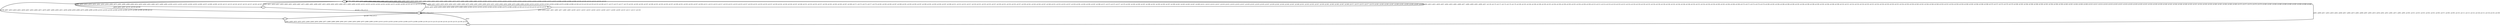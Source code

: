digraph G {
        node [style=rounded, penwidth=3, fontsize=20, shape=oval];
        "b" -> "b" [label="@798, @806, @814, @822, @830, @838, @846, @854, @862, @870, @878, @886, @894, @902, @910, @918, @926, @927, @931, @944, @945, @954, @955, @964, @965, @974, @975, @984, @985, @994, @995, @1004, @1005, @1014, @1015, @1024, @1025, @1034, @1035, @1044, @1045, @1054, @1055, @1064, @1065, @1074, @1075, @1084, @1085, @1094, @1095, @1104, @1105, @1114, @1115, @1124, @1125", color=black,arrowsize=1,style=bold,penwidth=3,fontsize=20];
"b" -> "8" [label="@799, @807, @815, @823, @831, @839, @847, @855, @863, @871, @879, @887, @895, @903, @911, @939, @949, @959, @969, @979, @989, @999, @1009, @1019, @1029, @1039, @1049, @1059, @1069, @1079, @1089, @1099, @1109, @1119", color=black,arrowsize=1,style=bold,penwidth=3,fontsize=20];
"8" -> "9" [label="@800, @808, @816, @824, @832, @840, @848, @856, @864, @872, @880, @888, @896, @904, @912, @940, @950, @960, @970, @980, @990, @1000, @1010, @1020, @1030, @1040, @1050, @1060, @1070, @1080, @1090, @1100, @1110, @1120, @1140, @1145, @1150, @1155, @1160, @1165", color=black,arrowsize=1,style=bold,penwidth=3,fontsize=20];
"9" -> "b" [label="@801, @809, @817, @825, @833, @841, @849, @857, @865, @873, @881, @889, @897, @905, @913, @934, @941, @951, @961, @971, @981, @991, @1001, @1011, @1021, @1031, @1041, @1051, @1061, @1071, @1081, @1091, @1101, @1111, @1121, @1141, @1146, @1151, @1156, @1161, @1166", color=black,arrowsize=1,style=bold,penwidth=3,fontsize=20];
"b" -> "a" [label="@802, @810, @818, @826, @834, @842, @850, @858, @866, @874, @882, @890, @898, @906, @914, @935, @942, @952, @962, @972, @982, @992, @1002, @1012, @1022, @1032, @1042, @1052, @1062, @1072, @1082, @1092, @1102, @1112, @1122, @1142, @1147, @1152, @1157, @1162, @1167", color=black,arrowsize=1,style=bold,penwidth=3,fontsize=20];
"a" -> "b" [label="@803, @811, @819, @827, @835, @843, @851, @859, @867, @875, @883, @891, @899, @907, @915, @936, @943, @953, @963, @973, @983, @993, @1003, @1013, @1023, @1033, @1043, @1053, @1063, @1073, @1083, @1093, @1103, @1113, @1123, @1168", color=black,arrowsize=1,style=bold,penwidth=3,fontsize=20];
"b" -> "c" [label="@804, @812, @820, @828, @836, @844, @852, @860, @868, @876, @884, @892, @900, @908, @916, @921, @928, @946, @956, @966, @976, @986, @996, @1006, @1016, @1026, @1036, @1046, @1056, @1066, @1076, @1086, @1096, @1106, @1116, @1126, @1129, @1135, @1169, @1171, @1173, @1175, @1177, @1179, @1181, @1183, @1185, @1187, @1189, @1191, @1193, @1195, @1197, @1199, @1201, @1203, @1205, @1207, @1209, @1211, @1213, @1215, @1217, @1219, @1221, @1223, @1225, @1227, @1229, @1231, @1233, @1235, @1237, @1239, @1241, @1243, @1245, @1247, @1249, @1251, @1253, @1255, @1257, @1259, @1261, @1263, @1265, @1267, @1269, @1271, @1273, @1275, @1277, @1279, @1281, @1283, @1285, @1287, @1289, @1291, @1293, @1295, @1297, @1299, @1301, @1303, @1305, @1307, @1309, @1311, @1313, @1315, @1317, @1319, @1321, @1323, @1325, @1327, @1329, @1331, @1333, @1335, @1337, @1339, @1341, @1343, @1345, @1347, @1349, @1351, @1353, @1355, @1357, @1359, @1361, @1363, @1365, @1367, @1369, @1371, @1373, @1375, @1377, @1379, @1381, @1383, @1385, @1387, @1389, @1391, @1393, @1395, @1397, @1399, @1401, @1403, @1405, @1407, @1409, @1411, @1413, @1415, @1417, @1419, @1421, @1423, @1425, @1427, @1429, @1431, @1433, @1435, @1437, @1439, @1441, @1443, @1445, @1447, @1449, @1451, @1453, @1455, @1457, @1459, @1461, @1463, @1465, @1467, @1469, @1471, @1473, @1475, @1477, @1479, @1481, @1483, @1485, @1487, @1489, @1491, @1493, @1495, @1497, @1499", color=black,arrowsize=1,style=bold,penwidth=3,fontsize=20];
"c" -> "b" [label="@805, @813, @821, @829, @837, @845, @853, @861, @869, @877, @885, @893, @901, @909, @917, @1130, @1170, @1172, @1174, @1176, @1178, @1180, @1182, @1184, @1186, @1188, @1190, @1192, @1194, @1196, @1198, @1200, @1202, @1204, @1206, @1208, @1210, @1212, @1214, @1216, @1218, @1220, @1222, @1224, @1226, @1228, @1230, @1232, @1234, @1236, @1238, @1240, @1242, @1244, @1246, @1248, @1250, @1252, @1254, @1256, @1258, @1260, @1262, @1264, @1266, @1268, @1270, @1272, @1274, @1276, @1278, @1280, @1282, @1284, @1286, @1288, @1290, @1292, @1294, @1296, @1298, @1300, @1302, @1304, @1306, @1308, @1310, @1312, @1314, @1316, @1318, @1320, @1322, @1324, @1326, @1328, @1330, @1332, @1334, @1336, @1338, @1340, @1342, @1344, @1346, @1348, @1350, @1352, @1354, @1356, @1358, @1360, @1362, @1364, @1366, @1368, @1370, @1372, @1374, @1376, @1378, @1380, @1382, @1384, @1386, @1388, @1390, @1392, @1394, @1396, @1398, @1400, @1402, @1404, @1406, @1408, @1410, @1412, @1414, @1416, @1418, @1420, @1422, @1424, @1426, @1428, @1430, @1432, @1434, @1436, @1438, @1440, @1442, @1444, @1446, @1448, @1450, @1452, @1454, @1456, @1458, @1460, @1462, @1464, @1466, @1468, @1470, @1472, @1474, @1476, @1478, @1480, @1482, @1484, @1486, @1488, @1490, @1492, @1494, @1496, @1498", color=black,arrowsize=1,style=bold,penwidth=3,fontsize=20];
"b" -> "6" [label="@919, @932, @937, @1131, @1133, @1138", color=black,arrowsize=1,style=bold,penwidth=3,fontsize=20];
"6" -> "b" [label="@920, @925, @930, @938, @948, @958, @968, @978, @988, @998, @1008, @1018, @1028, @1038, @1048, @1058, @1068, @1078, @1088, @1098, @1108, @1118, @1128, @1132, @1134, @1137", color=black,arrowsize=1,style=bold,penwidth=3,fontsize=20];
"c" -> "6" [label="@922, @929, @947, @957, @967, @977, @987, @997, @1007, @1017, @1027, @1037, @1047, @1057, @1067, @1077, @1087, @1097, @1107, @1117, @1127, @1136", color=black,arrowsize=1,style=bold,penwidth=3,fontsize=20];
"6" -> "6" [label="@923 + 1*n, n=0..1", color=black,arrowsize=1,style=bold,penwidth=3,fontsize=20];
"6" -> "9" [label="@933", color=black,arrowsize=1,style=bold,penwidth=3,fontsize=20];
"6" -> "8" [label="@1139 + 5*n, n=0..5", color=black,arrowsize=1,style=bold,penwidth=3,fontsize=20];
"a" -> "6" [label="@1143 + 5*n, n=0..4", color=black,arrowsize=1,style=bold,penwidth=3,fontsize=20];
}
